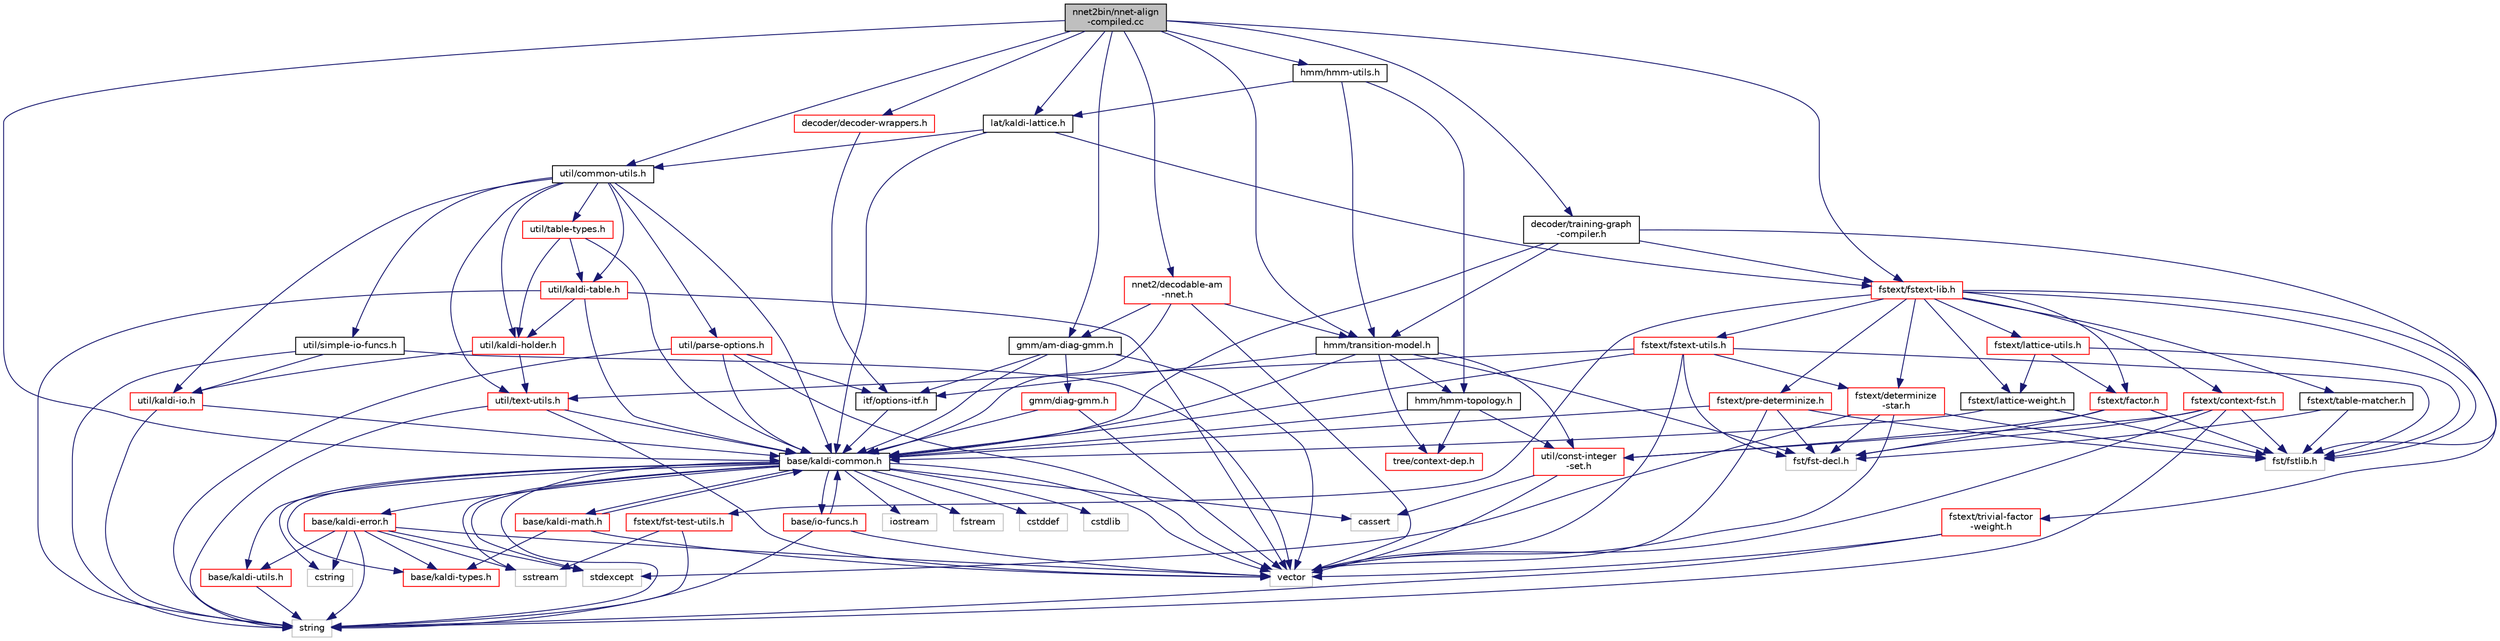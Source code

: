 digraph "nnet2bin/nnet-align-compiled.cc"
{
  edge [fontname="Helvetica",fontsize="10",labelfontname="Helvetica",labelfontsize="10"];
  node [fontname="Helvetica",fontsize="10",shape=record];
  Node0 [label="nnet2bin/nnet-align\l-compiled.cc",height=0.2,width=0.4,color="black", fillcolor="grey75", style="filled", fontcolor="black"];
  Node0 -> Node1 [color="midnightblue",fontsize="10",style="solid",fontname="Helvetica"];
  Node1 [label="base/kaldi-common.h",height=0.2,width=0.4,color="black", fillcolor="white", style="filled",URL="$kaldi-common_8h.html"];
  Node1 -> Node2 [color="midnightblue",fontsize="10",style="solid",fontname="Helvetica"];
  Node2 [label="cstddef",height=0.2,width=0.4,color="grey75", fillcolor="white", style="filled"];
  Node1 -> Node3 [color="midnightblue",fontsize="10",style="solid",fontname="Helvetica"];
  Node3 [label="cstdlib",height=0.2,width=0.4,color="grey75", fillcolor="white", style="filled"];
  Node1 -> Node4 [color="midnightblue",fontsize="10",style="solid",fontname="Helvetica"];
  Node4 [label="cstring",height=0.2,width=0.4,color="grey75", fillcolor="white", style="filled"];
  Node1 -> Node5 [color="midnightblue",fontsize="10",style="solid",fontname="Helvetica"];
  Node5 [label="string",height=0.2,width=0.4,color="grey75", fillcolor="white", style="filled"];
  Node1 -> Node6 [color="midnightblue",fontsize="10",style="solid",fontname="Helvetica"];
  Node6 [label="sstream",height=0.2,width=0.4,color="grey75", fillcolor="white", style="filled"];
  Node1 -> Node7 [color="midnightblue",fontsize="10",style="solid",fontname="Helvetica"];
  Node7 [label="stdexcept",height=0.2,width=0.4,color="grey75", fillcolor="white", style="filled"];
  Node1 -> Node8 [color="midnightblue",fontsize="10",style="solid",fontname="Helvetica"];
  Node8 [label="cassert",height=0.2,width=0.4,color="grey75", fillcolor="white", style="filled"];
  Node1 -> Node9 [color="midnightblue",fontsize="10",style="solid",fontname="Helvetica"];
  Node9 [label="vector",height=0.2,width=0.4,color="grey75", fillcolor="white", style="filled"];
  Node1 -> Node10 [color="midnightblue",fontsize="10",style="solid",fontname="Helvetica"];
  Node10 [label="iostream",height=0.2,width=0.4,color="grey75", fillcolor="white", style="filled"];
  Node1 -> Node11 [color="midnightblue",fontsize="10",style="solid",fontname="Helvetica"];
  Node11 [label="fstream",height=0.2,width=0.4,color="grey75", fillcolor="white", style="filled"];
  Node1 -> Node12 [color="midnightblue",fontsize="10",style="solid",fontname="Helvetica"];
  Node12 [label="base/kaldi-utils.h",height=0.2,width=0.4,color="red", fillcolor="white", style="filled",URL="$kaldi-utils_8h.html"];
  Node12 -> Node5 [color="midnightblue",fontsize="10",style="solid",fontname="Helvetica"];
  Node1 -> Node15 [color="midnightblue",fontsize="10",style="solid",fontname="Helvetica"];
  Node15 [label="base/kaldi-error.h",height=0.2,width=0.4,color="red", fillcolor="white", style="filled",URL="$kaldi-error_8h.html"];
  Node15 -> Node4 [color="midnightblue",fontsize="10",style="solid",fontname="Helvetica"];
  Node15 -> Node6 [color="midnightblue",fontsize="10",style="solid",fontname="Helvetica"];
  Node15 -> Node7 [color="midnightblue",fontsize="10",style="solid",fontname="Helvetica"];
  Node15 -> Node5 [color="midnightblue",fontsize="10",style="solid",fontname="Helvetica"];
  Node15 -> Node9 [color="midnightblue",fontsize="10",style="solid",fontname="Helvetica"];
  Node15 -> Node17 [color="midnightblue",fontsize="10",style="solid",fontname="Helvetica"];
  Node17 [label="base/kaldi-types.h",height=0.2,width=0.4,color="red", fillcolor="white", style="filled",URL="$kaldi-types_8h.html"];
  Node15 -> Node12 [color="midnightblue",fontsize="10",style="solid",fontname="Helvetica"];
  Node1 -> Node17 [color="midnightblue",fontsize="10",style="solid",fontname="Helvetica"];
  Node1 -> Node20 [color="midnightblue",fontsize="10",style="solid",fontname="Helvetica"];
  Node20 [label="base/io-funcs.h",height=0.2,width=0.4,color="red", fillcolor="white", style="filled",URL="$io-funcs_8h.html"];
  Node20 -> Node9 [color="midnightblue",fontsize="10",style="solid",fontname="Helvetica"];
  Node20 -> Node5 [color="midnightblue",fontsize="10",style="solid",fontname="Helvetica"];
  Node20 -> Node1 [color="midnightblue",fontsize="10",style="solid",fontname="Helvetica"];
  Node1 -> Node23 [color="midnightblue",fontsize="10",style="solid",fontname="Helvetica"];
  Node23 [label="base/kaldi-math.h",height=0.2,width=0.4,color="red", fillcolor="white", style="filled",URL="$kaldi-math_8h.html"];
  Node23 -> Node9 [color="midnightblue",fontsize="10",style="solid",fontname="Helvetica"];
  Node23 -> Node17 [color="midnightblue",fontsize="10",style="solid",fontname="Helvetica"];
  Node23 -> Node1 [color="midnightblue",fontsize="10",style="solid",fontname="Helvetica"];
  Node0 -> Node25 [color="midnightblue",fontsize="10",style="solid",fontname="Helvetica"];
  Node25 [label="util/common-utils.h",height=0.2,width=0.4,color="black", fillcolor="white", style="filled",URL="$common-utils_8h.html"];
  Node25 -> Node1 [color="midnightblue",fontsize="10",style="solid",fontname="Helvetica"];
  Node25 -> Node26 [color="midnightblue",fontsize="10",style="solid",fontname="Helvetica"];
  Node26 [label="util/parse-options.h",height=0.2,width=0.4,color="red", fillcolor="white", style="filled",URL="$parse-options_8h.html"];
  Node26 -> Node5 [color="midnightblue",fontsize="10",style="solid",fontname="Helvetica"];
  Node26 -> Node9 [color="midnightblue",fontsize="10",style="solid",fontname="Helvetica"];
  Node26 -> Node1 [color="midnightblue",fontsize="10",style="solid",fontname="Helvetica"];
  Node26 -> Node28 [color="midnightblue",fontsize="10",style="solid",fontname="Helvetica"];
  Node28 [label="itf/options-itf.h",height=0.2,width=0.4,color="black", fillcolor="white", style="filled",URL="$options-itf_8h.html"];
  Node28 -> Node1 [color="midnightblue",fontsize="10",style="solid",fontname="Helvetica"];
  Node25 -> Node29 [color="midnightblue",fontsize="10",style="solid",fontname="Helvetica"];
  Node29 [label="util/kaldi-io.h",height=0.2,width=0.4,color="red", fillcolor="white", style="filled",URL="$kaldi-io_8h.html"];
  Node29 -> Node5 [color="midnightblue",fontsize="10",style="solid",fontname="Helvetica"];
  Node29 -> Node1 [color="midnightblue",fontsize="10",style="solid",fontname="Helvetica"];
  Node25 -> Node36 [color="midnightblue",fontsize="10",style="solid",fontname="Helvetica"];
  Node36 [label="util/simple-io-funcs.h",height=0.2,width=0.4,color="black", fillcolor="white", style="filled",URL="$simple-io-funcs_8h.html"];
  Node36 -> Node5 [color="midnightblue",fontsize="10",style="solid",fontname="Helvetica"];
  Node36 -> Node9 [color="midnightblue",fontsize="10",style="solid",fontname="Helvetica"];
  Node36 -> Node29 [color="midnightblue",fontsize="10",style="solid",fontname="Helvetica"];
  Node25 -> Node37 [color="midnightblue",fontsize="10",style="solid",fontname="Helvetica"];
  Node37 [label="util/kaldi-holder.h",height=0.2,width=0.4,color="red", fillcolor="white", style="filled",URL="$kaldi-holder_8h.html"];
  Node37 -> Node29 [color="midnightblue",fontsize="10",style="solid",fontname="Helvetica"];
  Node37 -> Node39 [color="midnightblue",fontsize="10",style="solid",fontname="Helvetica"];
  Node39 [label="util/text-utils.h",height=0.2,width=0.4,color="red", fillcolor="white", style="filled",URL="$text-utils_8h.html"];
  Node39 -> Node5 [color="midnightblue",fontsize="10",style="solid",fontname="Helvetica"];
  Node39 -> Node9 [color="midnightblue",fontsize="10",style="solid",fontname="Helvetica"];
  Node39 -> Node1 [color="midnightblue",fontsize="10",style="solid",fontname="Helvetica"];
  Node25 -> Node46 [color="midnightblue",fontsize="10",style="solid",fontname="Helvetica"];
  Node46 [label="util/kaldi-table.h",height=0.2,width=0.4,color="red", fillcolor="white", style="filled",URL="$kaldi-table_8h.html"];
  Node46 -> Node5 [color="midnightblue",fontsize="10",style="solid",fontname="Helvetica"];
  Node46 -> Node9 [color="midnightblue",fontsize="10",style="solid",fontname="Helvetica"];
  Node46 -> Node1 [color="midnightblue",fontsize="10",style="solid",fontname="Helvetica"];
  Node46 -> Node37 [color="midnightblue",fontsize="10",style="solid",fontname="Helvetica"];
  Node25 -> Node55 [color="midnightblue",fontsize="10",style="solid",fontname="Helvetica"];
  Node55 [label="util/table-types.h",height=0.2,width=0.4,color="red", fillcolor="white", style="filled",URL="$table-types_8h.html"];
  Node55 -> Node1 [color="midnightblue",fontsize="10",style="solid",fontname="Helvetica"];
  Node55 -> Node46 [color="midnightblue",fontsize="10",style="solid",fontname="Helvetica"];
  Node55 -> Node37 [color="midnightblue",fontsize="10",style="solid",fontname="Helvetica"];
  Node25 -> Node39 [color="midnightblue",fontsize="10",style="solid",fontname="Helvetica"];
  Node0 -> Node65 [color="midnightblue",fontsize="10",style="solid",fontname="Helvetica"];
  Node65 [label="gmm/am-diag-gmm.h",height=0.2,width=0.4,color="black", fillcolor="white", style="filled",URL="$am-diag-gmm_8h.html"];
  Node65 -> Node9 [color="midnightblue",fontsize="10",style="solid",fontname="Helvetica"];
  Node65 -> Node1 [color="midnightblue",fontsize="10",style="solid",fontname="Helvetica"];
  Node65 -> Node66 [color="midnightblue",fontsize="10",style="solid",fontname="Helvetica"];
  Node66 [label="gmm/diag-gmm.h",height=0.2,width=0.4,color="red", fillcolor="white", style="filled",URL="$diag-gmm_8h.html"];
  Node66 -> Node9 [color="midnightblue",fontsize="10",style="solid",fontname="Helvetica"];
  Node66 -> Node1 [color="midnightblue",fontsize="10",style="solid",fontname="Helvetica"];
  Node65 -> Node28 [color="midnightblue",fontsize="10",style="solid",fontname="Helvetica"];
  Node0 -> Node72 [color="midnightblue",fontsize="10",style="solid",fontname="Helvetica"];
  Node72 [label="hmm/transition-model.h",height=0.2,width=0.4,color="black", fillcolor="white", style="filled",URL="$transition-model_8h.html"];
  Node72 -> Node1 [color="midnightblue",fontsize="10",style="solid",fontname="Helvetica"];
  Node72 -> Node73 [color="midnightblue",fontsize="10",style="solid",fontname="Helvetica"];
  Node73 [label="tree/context-dep.h",height=0.2,width=0.4,color="red", fillcolor="white", style="filled",URL="$context-dep_8h.html"];
  Node72 -> Node76 [color="midnightblue",fontsize="10",style="solid",fontname="Helvetica"];
  Node76 [label="util/const-integer\l-set.h",height=0.2,width=0.4,color="red", fillcolor="white", style="filled",URL="$const-integer-set_8h.html"];
  Node76 -> Node9 [color="midnightblue",fontsize="10",style="solid",fontname="Helvetica"];
  Node76 -> Node8 [color="midnightblue",fontsize="10",style="solid",fontname="Helvetica"];
  Node72 -> Node78 [color="midnightblue",fontsize="10",style="solid",fontname="Helvetica"];
  Node78 [label="fst/fst-decl.h",height=0.2,width=0.4,color="grey75", fillcolor="white", style="filled"];
  Node72 -> Node79 [color="midnightblue",fontsize="10",style="solid",fontname="Helvetica"];
  Node79 [label="hmm/hmm-topology.h",height=0.2,width=0.4,color="black", fillcolor="white", style="filled",URL="$hmm-topology_8h.html"];
  Node79 -> Node1 [color="midnightblue",fontsize="10",style="solid",fontname="Helvetica"];
  Node79 -> Node73 [color="midnightblue",fontsize="10",style="solid",fontname="Helvetica"];
  Node79 -> Node76 [color="midnightblue",fontsize="10",style="solid",fontname="Helvetica"];
  Node72 -> Node28 [color="midnightblue",fontsize="10",style="solid",fontname="Helvetica"];
  Node0 -> Node80 [color="midnightblue",fontsize="10",style="solid",fontname="Helvetica"];
  Node80 [label="hmm/hmm-utils.h",height=0.2,width=0.4,color="black", fillcolor="white", style="filled",URL="$hmm-utils_8h.html"];
  Node80 -> Node79 [color="midnightblue",fontsize="10",style="solid",fontname="Helvetica"];
  Node80 -> Node72 [color="midnightblue",fontsize="10",style="solid",fontname="Helvetica"];
  Node80 -> Node81 [color="midnightblue",fontsize="10",style="solid",fontname="Helvetica"];
  Node81 [label="lat/kaldi-lattice.h",height=0.2,width=0.4,color="black", fillcolor="white", style="filled",URL="$kaldi-lattice_8h.html"];
  Node81 -> Node82 [color="midnightblue",fontsize="10",style="solid",fontname="Helvetica"];
  Node82 [label="fstext/fstext-lib.h",height=0.2,width=0.4,color="red", fillcolor="white", style="filled",URL="$fstext-lib_8h.html"];
  Node82 -> Node83 [color="midnightblue",fontsize="10",style="solid",fontname="Helvetica"];
  Node83 [label="fst/fstlib.h",height=0.2,width=0.4,color="grey75", fillcolor="white", style="filled"];
  Node82 -> Node84 [color="midnightblue",fontsize="10",style="solid",fontname="Helvetica"];
  Node84 [label="fstext/context-fst.h",height=0.2,width=0.4,color="red", fillcolor="white", style="filled",URL="$context-fst_8h.html"];
  Node84 -> Node5 [color="midnightblue",fontsize="10",style="solid",fontname="Helvetica"];
  Node84 -> Node9 [color="midnightblue",fontsize="10",style="solid",fontname="Helvetica"];
  Node84 -> Node83 [color="midnightblue",fontsize="10",style="solid",fontname="Helvetica"];
  Node84 -> Node78 [color="midnightblue",fontsize="10",style="solid",fontname="Helvetica"];
  Node84 -> Node76 [color="midnightblue",fontsize="10",style="solid",fontname="Helvetica"];
  Node82 -> Node88 [color="midnightblue",fontsize="10",style="solid",fontname="Helvetica"];
  Node88 [label="fstext/determinize\l-star.h",height=0.2,width=0.4,color="red", fillcolor="white", style="filled",URL="$determinize-star_8h.html"];
  Node88 -> Node83 [color="midnightblue",fontsize="10",style="solid",fontname="Helvetica"];
  Node88 -> Node78 [color="midnightblue",fontsize="10",style="solid",fontname="Helvetica"];
  Node88 -> Node9 [color="midnightblue",fontsize="10",style="solid",fontname="Helvetica"];
  Node88 -> Node7 [color="midnightblue",fontsize="10",style="solid",fontname="Helvetica"];
  Node82 -> Node95 [color="midnightblue",fontsize="10",style="solid",fontname="Helvetica"];
  Node95 [label="fstext/factor.h",height=0.2,width=0.4,color="red", fillcolor="white", style="filled",URL="$factor_8h.html"];
  Node95 -> Node83 [color="midnightblue",fontsize="10",style="solid",fontname="Helvetica"];
  Node95 -> Node78 [color="midnightblue",fontsize="10",style="solid",fontname="Helvetica"];
  Node95 -> Node76 [color="midnightblue",fontsize="10",style="solid",fontname="Helvetica"];
  Node82 -> Node99 [color="midnightblue",fontsize="10",style="solid",fontname="Helvetica"];
  Node99 [label="fstext/fst-test-utils.h",height=0.2,width=0.4,color="red", fillcolor="white", style="filled",URL="$fst-test-utils_8h.html"];
  Node99 -> Node6 [color="midnightblue",fontsize="10",style="solid",fontname="Helvetica"];
  Node99 -> Node5 [color="midnightblue",fontsize="10",style="solid",fontname="Helvetica"];
  Node82 -> Node87 [color="midnightblue",fontsize="10",style="solid",fontname="Helvetica"];
  Node87 [label="fstext/fstext-utils.h",height=0.2,width=0.4,color="red", fillcolor="white", style="filled",URL="$fstext-utils_8h.html"];
  Node87 -> Node9 [color="midnightblue",fontsize="10",style="solid",fontname="Helvetica"];
  Node87 -> Node83 [color="midnightblue",fontsize="10",style="solid",fontname="Helvetica"];
  Node87 -> Node78 [color="midnightblue",fontsize="10",style="solid",fontname="Helvetica"];
  Node87 -> Node88 [color="midnightblue",fontsize="10",style="solid",fontname="Helvetica"];
  Node87 -> Node1 [color="midnightblue",fontsize="10",style="solid",fontname="Helvetica"];
  Node87 -> Node39 [color="midnightblue",fontsize="10",style="solid",fontname="Helvetica"];
  Node82 -> Node97 [color="midnightblue",fontsize="10",style="solid",fontname="Helvetica"];
  Node97 [label="fstext/pre-determinize.h",height=0.2,width=0.4,color="red", fillcolor="white", style="filled",URL="$pre-determinize_8h.html"];
  Node97 -> Node9 [color="midnightblue",fontsize="10",style="solid",fontname="Helvetica"];
  Node97 -> Node83 [color="midnightblue",fontsize="10",style="solid",fontname="Helvetica"];
  Node97 -> Node78 [color="midnightblue",fontsize="10",style="solid",fontname="Helvetica"];
  Node97 -> Node1 [color="midnightblue",fontsize="10",style="solid",fontname="Helvetica"];
  Node82 -> Node101 [color="midnightblue",fontsize="10",style="solid",fontname="Helvetica"];
  Node101 [label="fstext/table-matcher.h",height=0.2,width=0.4,color="black", fillcolor="white", style="filled",URL="$table-matcher_8h.html"];
  Node101 -> Node83 [color="midnightblue",fontsize="10",style="solid",fontname="Helvetica"];
  Node101 -> Node78 [color="midnightblue",fontsize="10",style="solid",fontname="Helvetica"];
  Node82 -> Node102 [color="midnightblue",fontsize="10",style="solid",fontname="Helvetica"];
  Node102 [label="fstext/trivial-factor\l-weight.h",height=0.2,width=0.4,color="red", fillcolor="white", style="filled",URL="$trivial-factor-weight_8h.html"];
  Node102 -> Node5 [color="midnightblue",fontsize="10",style="solid",fontname="Helvetica"];
  Node102 -> Node9 [color="midnightblue",fontsize="10",style="solid",fontname="Helvetica"];
  Node82 -> Node105 [color="midnightblue",fontsize="10",style="solid",fontname="Helvetica"];
  Node105 [label="fstext/lattice-weight.h",height=0.2,width=0.4,color="black", fillcolor="white", style="filled",URL="$lattice-weight_8h.html"];
  Node105 -> Node83 [color="midnightblue",fontsize="10",style="solid",fontname="Helvetica"];
  Node105 -> Node1 [color="midnightblue",fontsize="10",style="solid",fontname="Helvetica"];
  Node82 -> Node106 [color="midnightblue",fontsize="10",style="solid",fontname="Helvetica"];
  Node106 [label="fstext/lattice-utils.h",height=0.2,width=0.4,color="red", fillcolor="white", style="filled",URL="$lattice-utils_8h.html"];
  Node106 -> Node83 [color="midnightblue",fontsize="10",style="solid",fontname="Helvetica"];
  Node106 -> Node105 [color="midnightblue",fontsize="10",style="solid",fontname="Helvetica"];
  Node106 -> Node95 [color="midnightblue",fontsize="10",style="solid",fontname="Helvetica"];
  Node81 -> Node1 [color="midnightblue",fontsize="10",style="solid",fontname="Helvetica"];
  Node81 -> Node25 [color="midnightblue",fontsize="10",style="solid",fontname="Helvetica"];
  Node0 -> Node82 [color="midnightblue",fontsize="10",style="solid",fontname="Helvetica"];
  Node0 -> Node112 [color="midnightblue",fontsize="10",style="solid",fontname="Helvetica"];
  Node112 [label="decoder/decoder-wrappers.h",height=0.2,width=0.4,color="red", fillcolor="white", style="filled",URL="$decoder-wrappers_8h.html"];
  Node112 -> Node28 [color="midnightblue",fontsize="10",style="solid",fontname="Helvetica"];
  Node0 -> Node121 [color="midnightblue",fontsize="10",style="solid",fontname="Helvetica"];
  Node121 [label="decoder/training-graph\l-compiler.h",height=0.2,width=0.4,color="black", fillcolor="white", style="filled",URL="$training-graph-compiler_8h.html"];
  Node121 -> Node1 [color="midnightblue",fontsize="10",style="solid",fontname="Helvetica"];
  Node121 -> Node72 [color="midnightblue",fontsize="10",style="solid",fontname="Helvetica"];
  Node121 -> Node83 [color="midnightblue",fontsize="10",style="solid",fontname="Helvetica"];
  Node121 -> Node82 [color="midnightblue",fontsize="10",style="solid",fontname="Helvetica"];
  Node0 -> Node122 [color="midnightblue",fontsize="10",style="solid",fontname="Helvetica"];
  Node122 [label="nnet2/decodable-am\l-nnet.h",height=0.2,width=0.4,color="red", fillcolor="white", style="filled",URL="$decodable-am-nnet_8h.html"];
  Node122 -> Node9 [color="midnightblue",fontsize="10",style="solid",fontname="Helvetica"];
  Node122 -> Node1 [color="midnightblue",fontsize="10",style="solid",fontname="Helvetica"];
  Node122 -> Node65 [color="midnightblue",fontsize="10",style="solid",fontname="Helvetica"];
  Node122 -> Node72 [color="midnightblue",fontsize="10",style="solid",fontname="Helvetica"];
  Node0 -> Node81 [color="midnightblue",fontsize="10",style="solid",fontname="Helvetica"];
}
